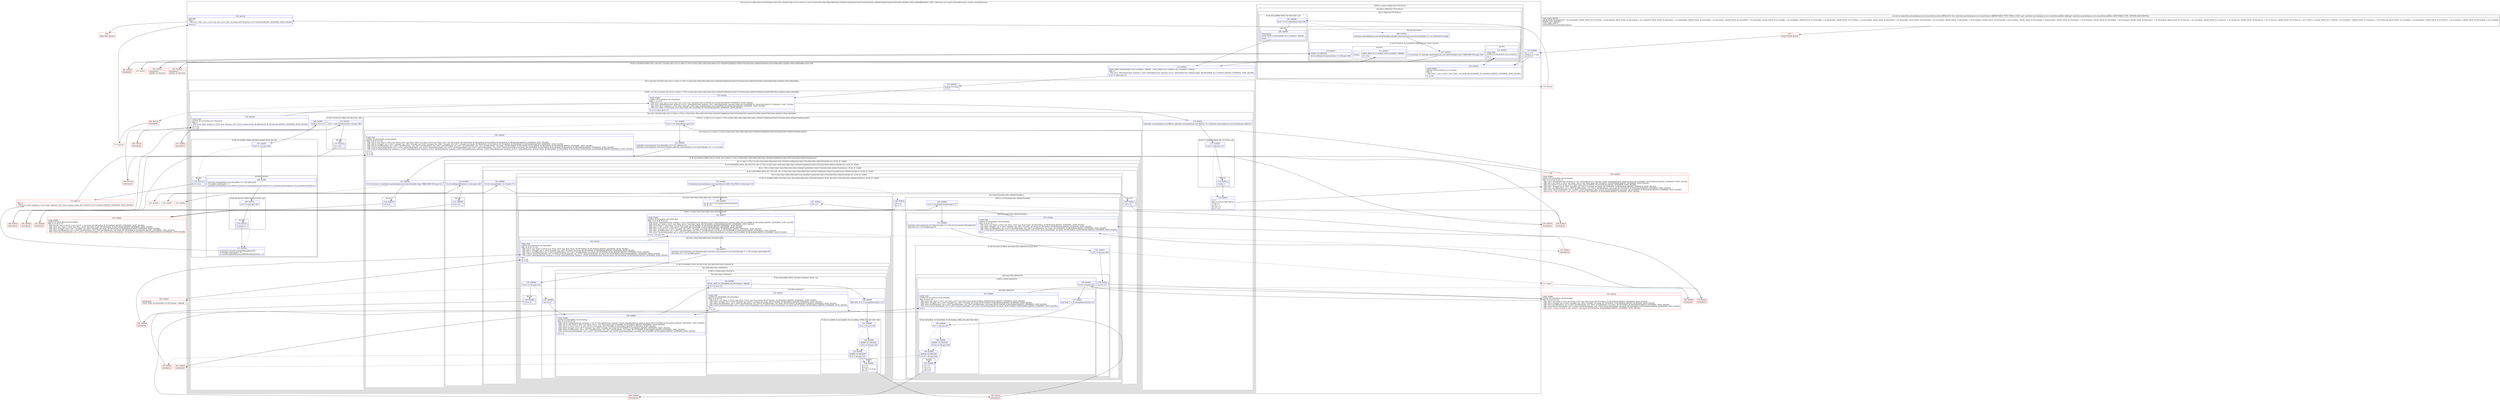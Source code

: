 digraph "CFG forandroidx.constraintlayout.core.LinearSystem.enforceBFS(Landroidx\/constraintlayout\/core\/LinearSystem$Row;)I" {
subgraph cluster_Region_155734779 {
label = "R(4:1|(2:2|(2:(1:99)|(2:4|(1:97)(2:9|1))))|(2:11|(8:13|(1:15)|16|(3:19|(1:21)(1:(1:26)(1:(1:75)(1:(3:32|(3:34|(1:36)(2:39|(2:40|(3:42|(1:45)(0)|47)))|38)|52)(2:54|(3:57|(2:62|(3:65|(1:68)(0)|70))(0)|61)))))|23)|78|(3:80|(1:82)|83)(1:90)|(1:86)(0)|88))(0)|93) | DECL_VAR: float null, boolean infeasibleSystem, boolean infeasibleSystem\l";
node [shape=record,color=blue];
Node_103 [shape=record,label="{103\:\ 0x0000|int r1 = 0\lboolean r2 = false\lint r3 = 0\l}"];
subgraph cluster_LoopRegion_412602919 {
label = "LOOP:0: (2:2|(2:(1:99)|(2:4|(1:97)(2:9|1))))";
node [shape=record,color=blue];
subgraph cluster_Region_1349190343 {
label = "R(2:2|(2:(1:99)|(2:4|(1:97)(2:9|1))))";
node [shape=record,color=blue];
Node_104 [shape=record,label="{104\:\ 0x0005|LOOP_START\lLOOP:0: B:104:0x0005\-\>B:112:0x0023\lPHI: r3 \l  PHI: (r3v1 'i' int) = (r3v0 'i' int), (r3v8 'i' int) binds: [B:103:0x0000, B:112:0x0023] A[DONT_GENERATE, DONT_INLINE]\l|r5 = 0.0f\l}"];
subgraph cluster_Region_1611676957 {
label = "R(2:(1:99)|(2:4|(1:97)(2:9|1)))";
node [shape=record,color=blue];
subgraph cluster_IfRegion_726090620 {
label = "IF [B:105:0x0008] THEN: R(1:99) ELSE: null";
node [shape=record,color=blue];
Node_105 [shape=record,label="{105\:\ 0x0008|if (r3 \>= r21.mNumRows) goto L99\l}"];
subgraph cluster_Region_844380791 {
label = "R(1:99)";
node [shape=record,color=blue];
Node_180 [shape=record,label="{180\:\ 0x0026|SYNTHETIC\lEDGE_INSN: B:180:0x0026\-\>B:113:0x0026 ?: BREAK  \l|break\l}"];
}
}
subgraph cluster_Region_1142281941 {
label = "R(2:4|(1:97)(2:9|1))";
node [shape=record,color=blue];
Node_106 [shape=record,label="{106\:\ 0x000a|androidx.constraintlayout.core.SolverVariable androidx.constraintlayout.core.SolverVariable r4 = r21.mRows[r3].variable\l}"];
subgraph cluster_IfRegion_882319640 {
label = "IF [B:107:0x0014, B:110:0x001f] THEN: R(1:97) ELSE: R(2:9|1)";
node [shape=record,color=blue];
Node_107 [shape=record,label="{107\:\ 0x0014|if (r4.mType == androidx.constraintlayout.core.SolverVariable.Type.UNRESTRICTED) goto L98\l}"];
Node_110 [shape=record,label="{110\:\ 0x001f|ADDED_TO_REGION\l|if (r21.mRows[r3].constantValue \>= 0.0f) goto L96\l}"];
subgraph cluster_Region_1568095728 {
label = "R(1:97)";
node [shape=record,color=blue];
Node_112 [shape=record,label="{112\:\ 0x0023|LOOP_END\lLOOP:0: B:104:0x0005\-\>B:112:0x0023\l|r3++\l}"];
}
subgraph cluster_Region_585572649 {
label = "R(2:9|1)";
node [shape=record,color=blue];
Node_111 [shape=record,label="{111\:\ 0x0021|EDGE_INSN: B:111:0x0021\-\>B:113:0x0026 ?: BREAK  \l|r2 = true\l}"];
Node_InsnContainer_1272098972 [shape=record,label="{|break\l}"];
}
}
}
}
}
}
subgraph cluster_IfRegion_344295382 {
label = "IF [B:113:0x0026] THEN: R(2:11|(8:13|(1:15)|16|(3:19|(1:21)(1:(1:26)(1:(1:75)(1:(3:32|(3:34|(1:36)(2:39|(2:40|(3:42|(1:45)(0)|47)))|38)|52)(2:54|(3:57|(2:62|(3:65|(1:68)(0)|70))(0)|61)))))|23)|78|(3:80|(1:82)|83)(1:90)|(1:86)(0)|88)) ELSE: R(0)";
node [shape=record,color=blue];
Node_113 [shape=record,label="{113\:\ 0x0026|EDGE_INSN: B:180:0x0026\-\>B:113:0x0026 ?: BREAK  , EDGE_INSN: B:111:0x0021\-\>B:113:0x0026 ?: BREAK  \lPHI: r2 \l  PHI: (r2v1 'infeasibleSystem' boolean) = (r2v0 'infeasibleSystem' boolean), (r2v27 'infeasibleSystem' boolean) binds: [B:180:0x0026, B:111:0x0021] A[DONT_GENERATE, DONT_INLINE]\l|if (r2 != false) goto L11\l}"];
subgraph cluster_Region_1230285090 {
label = "R(2:11|(8:13|(1:15)|16|(3:19|(1:21)(1:(1:26)(1:(1:75)(1:(3:32|(3:34|(1:36)(2:39|(2:40|(3:42|(1:45)(0)|47)))|38)|52)(2:54|(3:57|(2:62|(3:65|(1:68)(0)|70))(0)|61)))))|23)|78|(3:80|(1:82)|83)(1:90)|(1:86)(0)|88))";
node [shape=record,color=blue];
Node_114 [shape=record,label="{114\:\ 0x0028|boolean r3 = false\lr1 = 0\l}"];
subgraph cluster_LoopRegion_654133518 {
label = "LOOP:1: (8:13|(1:15)|16|(3:19|(1:21)(1:(1:26)(1:(1:75)(1:(3:32|(3:34|(1:36)(2:39|(2:40|(3:42|(1:45)(0)|47)))|38)|52)(2:54|(3:57|(2:62|(3:65|(1:68)(0)|70))(0)|61)))))|23)|78|(3:80|(1:82)|83)(1:90)|(1:86)(0)|88)";
node [shape=record,color=blue];
Node_115 [shape=record,label="{115\:\ 0x002a|LOOP_START\lLOOP:1: B:115:0x002a\-\>B:176:0x0126\lPHI: r1 r2 r3 r5 \l  PHI: (r1v3 'tries' int) = (r1v2 'tries' int), (r1v4 'tries' int) binds: [B:114:0x0028, B:176:0x0126] A[DONT_GENERATE, DONT_INLINE]\l  PHI: (r2v2 'infeasibleSystem' boolean) = (r2v1 'infeasibleSystem' boolean), (r2v7 'infeasibleSystem' boolean) binds: [B:114:0x0028, B:176:0x0126] A[DONT_GENERATE, DONT_INLINE]\l  PHI: (r3v3 'done' boolean) = (r3v2 'done' boolean), (r3v6 'done' boolean) binds: [B:114:0x0028, B:176:0x0126] A[DONT_GENERATE, DONT_INLINE]\l  PHI: (r5v1 float) = (r5v0 float), (r5v3 float) binds: [B:114:0x0028, B:176:0x0126] A[DONT_GENERATE, DONT_INLINE]\l|if (r3 == false) goto L13\l}"];
subgraph cluster_Region_255053247 {
label = "R(8:13|(1:15)|16|(3:19|(1:21)(1:(1:26)(1:(1:75)(1:(3:32|(3:34|(1:36)(2:39|(2:40|(3:42|(1:45)(0)|47)))|38)|52)(2:54|(3:57|(2:62|(3:65|(1:68)(0)|70))(0)|61)))))|23)|78|(3:80|(1:82)|83)(1:90)|(1:86)(0)|88)";
node [shape=record,color=blue];
Node_116 [shape=record,label="{116\:\ 0x002c|androidx.constraintlayout.core.Metrics androidx.constraintlayout.core.Metrics r4 = androidx.constraintlayout.core.LinearSystem.sMetrics\l}"];
subgraph cluster_IfRegion_780671532 {
label = "IF [B:117:0x0030] THEN: R(1:15) ELSE: null";
node [shape=record,color=blue];
Node_117 [shape=record,label="{117\:\ 0x0030|if (r4 != null) goto L15\l}"];
subgraph cluster_Region_1482706615 {
label = "R(1:15)";
node [shape=record,color=blue];
Node_118 [shape=record,label="{118\:\ 0x0032|r4.bfs++\l}"];
}
}
Node_119 [shape=record,label="{119\:\ 0x0037|r1++\lfloat r4 = Float.MAX_VALUE\lint r8 = 0\lint r9 = \-1\lint r10 = \-1\lint r11 = 0\l}"];
subgraph cluster_LoopRegion_1696572806 {
label = "LOOP:2: (3:19|(1:21)(1:(1:26)(1:(1:75)(1:(3:32|(3:34|(1:36)(2:39|(2:40|(3:42|(1:45)(0)|47)))|38)|52)(2:54|(3:57|(2:62|(3:65|(1:68)(0)|70))(0)|61)))))|23)";
node [shape=record,color=blue];
Node_121 [shape=record,label="{121\:\ 0x0042|if (r11 \< r21.mNumRows) goto L19\l}"];
subgraph cluster_Region_2107116762 {
label = "R(3:19|(1:21)(1:(1:26)(1:(1:75)(1:(3:32|(3:34|(1:36)(2:39|(2:40|(3:42|(1:45)(0)|47)))|38)|52)(2:54|(3:57|(2:62|(3:65|(1:68)(0)|70))(0)|61)))))|23)";
node [shape=record,color=blue];
Node_122 [shape=record,label="{122\:\ 0x0044|androidx.constraintlayout.core.ArrayRow r12 = r21.mRows[r11]\landroidx.constraintlayout.core.SolverVariable androidx.constraintlayout.core.SolverVariable r13 = r12.variable\l}"];
subgraph cluster_IfRegion_2010434652 {
label = "IF [B:123:0x004e] THEN: R(1:21) ELSE: R(1:(1:26)(1:(1:75)(1:(3:32|(3:34|(1:36)(2:39|(2:40|(3:42|(1:45)(0)|47)))|38)|52)(2:54|(3:57|(2:62|(3:65|(1:68)(0)|70))(0)|61)))))";
node [shape=record,color=blue];
Node_123 [shape=record,label="{123\:\ 0x004e|if (r13.mType == androidx.constraintlayout.core.SolverVariable.Type.UNRESTRICTED) goto L21\l}"];
subgraph cluster_Region_1129524774 {
label = "R(1:21)";
node [shape=record,color=blue];
Node_124 [shape=record,label="{124\:\ 0x0050|r19 = r2\l}"];
}
subgraph cluster_Region_1844598059 {
label = "R(1:(1:26)(1:(1:75)(1:(3:32|(3:34|(1:36)(2:39|(2:40|(3:42|(1:45)(0)|47)))|38)|52)(2:54|(3:57|(2:62|(3:65|(1:68)(0)|70))(0)|61))))) | ELSE_IF_CHAIN\l";
node [shape=record,color=blue];
subgraph cluster_IfRegion_1539389135 {
label = "IF [B:126:0x0056] THEN: R(1:26) ELSE: R(1:(1:75)(1:(3:32|(3:34|(1:36)(2:39|(2:40|(3:42|(1:45)(0)|47)))|38)|52)(2:54|(3:57|(2:62|(3:65|(1:68)(0)|70))(0)|61)))) | ELSE_IF_CHAIN\l";
node [shape=record,color=blue];
Node_126 [shape=record,label="{126\:\ 0x0056|if (r12.isSimpleDefinition != false) goto L26\l}"];
subgraph cluster_Region_2123367498 {
label = "R(1:26)";
node [shape=record,color=blue];
Node_127 [shape=record,label="{127\:\ 0x0058|r19 = r2\l}"];
}
subgraph cluster_Region_216757597 {
label = "R(1:(1:75)(1:(3:32|(3:34|(1:36)(2:39|(2:40|(3:42|(1:45)(0)|47)))|38)|52)(2:54|(3:57|(2:62|(3:65|(1:68)(0)|70))(0)|61)))) | ELSE_IF_CHAIN\l";
node [shape=record,color=blue];
subgraph cluster_IfRegion_1139448740 {
label = "IF [B:129:0x0060] THEN: R(1:75) ELSE: R(1:(3:32|(3:34|(1:36)(2:39|(2:40|(3:42|(1:45)(0)|47)))|38)|52)(2:54|(3:57|(2:62|(3:65|(1:68)(0)|70))(0)|61))) | ELSE_IF_CHAIN\l";
node [shape=record,color=blue];
Node_129 [shape=record,label="{129\:\ 0x0060|if (r12.constantValue \>= r5) goto L75\l}"];
subgraph cluster_Region_1709542616 {
label = "R(1:75)";
node [shape=record,color=blue];
Node_164 [shape=record,label="{164\:\ 0x00e7|r19 = r2\l}"];
}
subgraph cluster_Region_528441653 {
label = "R(1:(3:32|(3:34|(1:36)(2:39|(2:40|(3:42|(1:45)(0)|47)))|38)|52)(2:54|(3:57|(2:62|(3:65|(1:68)(0)|70))(0)|61))) | ELSE_IF_CHAIN\l";
node [shape=record,color=blue];
subgraph cluster_IfRegion_1106736150 {
label = "IF [B:131:0x0064] THEN: R(3:32|(3:34|(1:36)(2:39|(2:40|(3:42|(1:45)(0)|47)))|38)|52) ELSE: R(2:54|(3:57|(2:62|(3:65|(1:68)(0)|70))(0)|61)) | ELSE_IF_CHAIN\l";
node [shape=record,color=blue];
Node_131 [shape=record,label="{131\:\ 0x0064|if (androidx.constraintlayout.core.LinearSystem.SKIP_COLUMNS != false) goto L32\l}"];
subgraph cluster_Region_2035473916 {
label = "R(3:32|(3:34|(1:36)(2:39|(2:40|(3:42|(1:45)(0)|47)))|38)|52)";
node [shape=record,color=blue];
Node_132 [shape=record,label="{132\:\ 0x0066|int int r14 = r12.variables.getCurrentSize()\lint r6 = 0\l}"];
subgraph cluster_LoopRegion_459516459 {
label = "LOOP:3: (3:34|(1:36)(2:39|(2:40|(3:42|(1:45)(0)|47)))|38)";
node [shape=record,color=blue];
Node_133 [shape=record,label="{133\:\ 0x0070|LOOP_START\lLOOP:3: B:133:0x0070\-\>B:146:0x00a6\lPHI: r2 r4 r5 r6 r8 r9 r10 \l  PHI: (r2v18 'infeasibleSystem' boolean) = (r2v3 'infeasibleSystem' boolean), (r2v25 'infeasibleSystem' boolean) binds: [B:132:0x0066, B:146:0x00a6] A[DONT_GENERATE, DONT_INLINE]\l  PHI: (r4v9 'min' float) = (r4v3 'min' float), (r4v13 'min' float) binds: [B:132:0x0066, B:146:0x00a6] A[DONT_GENERATE, DONT_INLINE]\l  PHI: (r5v10 float) = (r5v2 float), (r5v14 float) binds: [B:132:0x0066, B:146:0x00a6] A[DONT_GENERATE, DONT_INLINE]\l  PHI: (r6v7 'j' int) = (r6v6 'j' int), (r6v8 'j' int) binds: [B:132:0x0066, B:146:0x00a6] A[DONT_GENERATE, DONT_INLINE]\l  PHI: (r8v7 'strength' int) = (r8v1 'strength' int), (r8v11 'strength' int) binds: [B:132:0x0066, B:146:0x00a6] A[DONT_GENERATE, DONT_INLINE]\l  PHI: (r9v7 'pivotRowIndex' int) = (r9v1 'pivotRowIndex' int), (r9v11 'pivotRowIndex' int) binds: [B:132:0x0066, B:146:0x00a6] A[DONT_GENERATE, DONT_INLINE]\l  PHI: (r10v7 'pivotColumnIndex' int) = (r10v1 'pivotColumnIndex' int), (r10v11 'pivotColumnIndex' int) binds: [B:132:0x0066, B:146:0x00a6] A[DONT_GENERATE, DONT_INLINE]\l|if (r6 \< r14) goto L34\l}"];
subgraph cluster_Region_1817668314 {
label = "R(3:34|(1:36)(2:39|(2:40|(3:42|(1:45)(0)|47)))|38)";
node [shape=record,color=blue];
Node_134 [shape=record,label="{134\:\ 0x0072|androidx.constraintlayout.core.SolverVariable androidx.constraintlayout.core.SolverVariable r7 = r12.variables.getVariable(r6)\lfloat float r15 = r12.variables.get(r7)\l}"];
subgraph cluster_IfRegion_1350723768 {
label = "IF [B:135:0x0080] THEN: R(1:36) ELSE: R(2:39|(2:40|(3:42|(1:45)(0)|47)))";
node [shape=record,color=blue];
Node_135 [shape=record,label="{135\:\ 0x0080|if (r15 \<= r5) goto L36\l}"];
subgraph cluster_Region_119417601 {
label = "R(1:36)";
node [shape=record,color=blue];
Node_136 [shape=record,label="{136\:\ 0x0082|r19 = r2\l}"];
}
subgraph cluster_Region_1986248552 {
label = "R(2:39|(2:40|(3:42|(1:45)(0)|47)))";
node [shape=record,color=blue];
Node_137 [shape=record,label="{137\:\ 0x0085|int r5 = 0\l}"];
subgraph cluster_LoopRegion_1045637646 {
label = "LOOP:4: (2:40|(3:42|(1:45)(0)|47))";
node [shape=record,color=blue];
subgraph cluster_Region_806886722 {
label = "R(2:40|(3:42|(1:45)(0)|47))";
node [shape=record,color=blue];
Node_138 [shape=record,label="{138\:\ 0x0089|LOOP_START\lLOOP:4: B:138:0x0089\-\>B:145:0x00a1\lPHI: r2 r4 r5 r8 r9 r10 \l  PHI: (r2v19 'infeasibleSystem' boolean) = (r2v18 'infeasibleSystem' boolean), (r2v24 'infeasibleSystem' boolean) binds: [B:137:0x0085, B:145:0x00a1] A[DONT_GENERATE, DONT_INLINE]\l  PHI: (r4v10 'min' float) = (r4v9 'min' float), (r4v11 'min' float) binds: [B:137:0x0085, B:145:0x00a1] A[DONT_GENERATE, DONT_INLINE]\l  PHI: (r5v12 'k' int) = (r5v11 'k' int), (r5v13 'k' int) binds: [B:137:0x0085, B:145:0x00a1] A[DONT_GENERATE, DONT_INLINE]\l  PHI: (r8v8 'strength' int) = (r8v7 'strength' int), (r8v9 'strength' int) binds: [B:137:0x0085, B:145:0x00a1] A[DONT_GENERATE, DONT_INLINE]\l  PHI: (r9v8 'pivotRowIndex' int) = (r9v7 'pivotRowIndex' int), (r9v9 'pivotRowIndex' int) binds: [B:137:0x0085, B:145:0x00a1] A[DONT_GENERATE, DONT_INLINE]\l  PHI: (r10v8 'pivotColumnIndex' int) = (r10v7 'pivotColumnIndex' int), (r10v9 'pivotColumnIndex' int) binds: [B:137:0x0085, B:145:0x00a1] A[DONT_GENERATE, DONT_INLINE]\l|r19 = r2\l}"];
subgraph cluster_IfRegion_1777230792 {
label = "IF [B:139:0x008d] THEN: R(3:42|(1:45)(0)|47) ELSE: null";
node [shape=record,color=blue];
Node_139 [shape=record,label="{139\:\ 0x008d|EDGE_INSN: B:139:0x008d\-\>B:195:0x00a6 ?: BREAK  \l|if (r5 \< 9) goto L42\l}"];
subgraph cluster_Region_2543173 {
label = "R(3:42|(1:45)(0)|47)";
node [shape=record,color=blue];
Node_140 [shape=record,label="{140\:\ 0x008f|float float r2 = r7.strengthVector[r5] \/ r15\l}"];
subgraph cluster_IfRegion_1917324524 {
label = "IF [B:141:0x0096, B:142:0x0098, B:143:0x009a] THEN: R(1:45) ELSE: R(0)";
node [shape=record,color=blue];
Node_141 [shape=record,label="{141\:\ 0x0096|if (r2 \< r4) goto L44\l}"];
Node_142 [shape=record,label="{142\:\ 0x0098|ADDED_TO_REGION\l|if (r5 == r8) goto L45\l}"];
Node_143 [shape=record,label="{143\:\ 0x009a|ADDED_TO_REGION\l|if (r5 \> r8) goto L45\l}"];
subgraph cluster_Region_1185993005 {
label = "R(1:45)";
node [shape=record,color=blue];
Node_144 [shape=record,label="{144\:\ 0x009c|r4 = r2\lr9 = r11\lint r10 = r7.f13id\lr8 = r5\l}"];
}
subgraph cluster_Region_1774575876 {
label = "R(0)";
node [shape=record,color=blue];
}
}
Node_145 [shape=record,label="{145\:\ 0x00a1|LOOP_END\lLOOP:4: B:138:0x0089\-\>B:145:0x00a1\lPHI: r4 r8 r9 r10 \l  PHI: (r4v11 'min' float) = (r4v10 'min' float), (r4v12 'min' float) binds: [B:197:0x00a1, B:196:0x00a1] A[DONT_GENERATE, DONT_INLINE]\l  PHI: (r8v9 'strength' int) = (r8v8 'strength' int), (r8v10 'strength' int) binds: [B:197:0x00a1, B:196:0x00a1] A[DONT_GENERATE, DONT_INLINE]\l  PHI: (r9v9 'pivotRowIndex' int) = (r9v8 'pivotRowIndex' int), (r9v10 'pivotRowIndex' int) binds: [B:197:0x00a1, B:196:0x00a1] A[DONT_GENERATE, DONT_INLINE]\l  PHI: (r10v9 'pivotColumnIndex' int) = (r10v8 'pivotColumnIndex' int), (r10v10 'pivotColumnIndex' int) binds: [B:197:0x00a1, B:196:0x00a1] A[DONT_GENERATE, DONT_INLINE]\l|r5++\lr2 = r19\l}"];
}
}
}
}
}
}
Node_146 [shape=record,label="{146\:\ 0x00a6|LOOP_END\lLOOP:3: B:133:0x0070\-\>B:146:0x00a6\lPHI: r4 r8 r9 r10 r19 \l  PHI: (r4v13 'min' float) = (r4v10 'min' float), (r4v9 'min' float) binds: [B:195:0x00a6, B:194:0x00a6] A[DONT_GENERATE, DONT_INLINE]\l  PHI: (r8v11 'strength' int) = (r8v8 'strength' int), (r8v7 'strength' int) binds: [B:195:0x00a6, B:194:0x00a6] A[DONT_GENERATE, DONT_INLINE]\l  PHI: (r9v11 'pivotRowIndex' int) = (r9v8 'pivotRowIndex' int), (r9v7 'pivotRowIndex' int) binds: [B:195:0x00a6, B:194:0x00a6] A[DONT_GENERATE, DONT_INLINE]\l  PHI: (r10v11 'pivotColumnIndex' int) = (r10v8 'pivotColumnIndex' int), (r10v7 'pivotColumnIndex' int) binds: [B:195:0x00a6, B:194:0x00a6] A[DONT_GENERATE, DONT_INLINE]\l  PHI: (r19v7 'infeasibleSystem' boolean) = (r19v6 'infeasibleSystem' boolean), (r19v8 'infeasibleSystem' boolean) binds: [B:195:0x00a6, B:194:0x00a6] A[DONT_GENERATE, DONT_INLINE]\l|r6++\lr2 = r19\lr5 = 0.0f\l}"];
}
}
Node_147 [shape=record,label="{147\:\ 0x00ac|r19 = r2\l}"];
}
subgraph cluster_Region_1575361669 {
label = "R(2:54|(3:57|(2:62|(3:65|(1:68)(0)|70))(0)|61))";
node [shape=record,color=blue];
Node_148 [shape=record,label="{148\:\ 0x00af|r19 = r2\lint r2 = 1\l}"];
subgraph cluster_LoopRegion_636611367 {
label = "LOOP:5: (3:57|(2:62|(3:65|(1:68)(0)|70))(0)|61)";
node [shape=record,color=blue];
Node_150 [shape=record,label="{150\:\ 0x00b4|if (r2 \< r21.mNumColumns) goto L57\l}"];
subgraph cluster_Region_66918062 {
label = "R(3:57|(2:62|(3:65|(1:68)(0)|70))(0)|61)";
node [shape=record,color=blue];
Node_151 [shape=record,label="{151\:\ 0x00b6|androidx.constraintlayout.core.SolverVariable r5 = r21.mCache.mIndexedVariables[r2]\lfloat float r6 = r12.variables.get(r5)\l}"];
subgraph cluster_IfRegion_1500662548 {
label = "IF [B:152:0x00c5] THEN: R(2:62|(3:65|(1:68)(0)|70)) ELSE: R(0)";
node [shape=record,color=blue];
Node_152 [shape=record,label="{152\:\ 0x00c5|if (r6 \> 0.0f) goto L62\l}"];
subgraph cluster_Region_144038474 {
label = "R(2:62|(3:65|(1:68)(0)|70))";
node [shape=record,color=blue];
Node_154 [shape=record,label="{154\:\ 0x00ca|int r14 = 0\l}"];
subgraph cluster_LoopRegion_571973804 {
label = "LOOP:6: (3:65|(1:68)(0)|70)";
node [shape=record,color=blue];
Node_156 [shape=record,label="{156\:\ 0x00cd|if (r14 \< 9) goto L65\l}"];
subgraph cluster_Region_852587398 {
label = "R(3:65|(1:68)(0)|70)";
node [shape=record,color=blue];
Node_157 [shape=record,label="{157\:\ 0x00cf|float float r7 = r5.strengthVector[r14] \/ r6\l}"];
subgraph cluster_IfRegion_671611565 {
label = "IF [B:158:0x00d6, B:159:0x00d8, B:160:0x00da] THEN: R(1:68) ELSE: R(0)";
node [shape=record,color=blue];
Node_158 [shape=record,label="{158\:\ 0x00d6|if (r7 \< r4) goto L67\l}"];
Node_159 [shape=record,label="{159\:\ 0x00d8|ADDED_TO_REGION\l|if (r14 == r8) goto L68\l}"];
Node_160 [shape=record,label="{160\:\ 0x00da|ADDED_TO_REGION\l|if (r14 \> r8) goto L68\l}"];
subgraph cluster_Region_172579923 {
label = "R(1:68)";
node [shape=record,color=blue];
Node_161 [shape=record,label="{161\:\ 0x00dc|r4 = r7\lr9 = r11\lr10 = r2\lr8 = r14\l}"];
}
subgraph cluster_Region_232215488 {
label = "R(0)";
node [shape=record,color=blue];
}
}
Node_162 [shape=record,label="{162\:\ 0x00e0|LOOP_END\lLOOP:6: B:155:0x00cb\-\>B:162:0x00e0\lPHI: r4 r8 r9 r10 \l  PHI: (r4v6 'min' float) = (r4v5 'min' float), (r4v7 'min' float) binds: [B:201:0x00e0, B:200:0x00e0] A[DONT_GENERATE, DONT_INLINE]\l  PHI: (r8v4 'strength' int) = (r8v3 'strength' int), (r8v5 'strength' int) binds: [B:201:0x00e0, B:200:0x00e0] A[DONT_GENERATE, DONT_INLINE]\l  PHI: (r9v4 'pivotRowIndex' int) = (r9v3 'pivotRowIndex' int), (r9v5 'pivotRowIndex' int) binds: [B:201:0x00e0, B:200:0x00e0] A[DONT_GENERATE, DONT_INLINE]\l  PHI: (r10v4 'pivotColumnIndex' int) = (r10v3 'pivotColumnIndex' int), (r10v5 'pivotColumnIndex' int) binds: [B:201:0x00e0, B:200:0x00e0] A[DONT_GENERATE, DONT_INLINE]\l|r14++\l}"];
}
}
}
subgraph cluster_Region_2004533672 {
label = "R(0)";
node [shape=record,color=blue];
}
}
Node_163 [shape=record,label="{163\:\ 0x00e4|LOOP_END\lLOOP:5: B:149:0x00b2\-\>B:163:0x00e4\lPHI: r4 r8 r9 r10 \l  PHI: (r4v8 'min' float) = (r4v5 'min' float), (r4v4 'min' float) binds: [B:199:0x00e4, B:198:0x00e4] A[DONT_GENERATE, DONT_INLINE]\l  PHI: (r8v6 'strength' int) = (r8v3 'strength' int), (r8v2 'strength' int) binds: [B:199:0x00e4, B:198:0x00e4] A[DONT_GENERATE, DONT_INLINE]\l  PHI: (r9v6 'pivotRowIndex' int) = (r9v3 'pivotRowIndex' int), (r9v2 'pivotRowIndex' int) binds: [B:199:0x00e4, B:198:0x00e4] A[DONT_GENERATE, DONT_INLINE]\l  PHI: (r10v6 'pivotColumnIndex' int) = (r10v3 'pivotColumnIndex' int), (r10v2 'pivotColumnIndex' int) binds: [B:199:0x00e4, B:198:0x00e4] A[DONT_GENERATE, DONT_INLINE]\l|r2++\l}"];
}
}
}
}
}
}
}
}
}
}
Node_165 [shape=record,label="{165\:\ 0x00e9|LOOP_END\lLOOP:2: B:120:0x0040\-\>B:165:0x00e9\lPHI: r4 r8 r9 r10 r19 \l  PHI: (r4v14 'min' float) = (r4v3 'min' float), (r4v4 'min' float), (r4v9 'min' float), (r4v3 'min' float), (r4v3 'min' float) binds: [B:188:0x00e9, B:192:0x00e9, B:191:0x00e9, B:190:0x00e9, B:189:0x00e9] A[DONT_GENERATE, DONT_INLINE]\l  PHI: (r8v12 'strength' int) = (r8v1 'strength' int), (r8v2 'strength' int), (r8v7 'strength' int), (r8v1 'strength' int), (r8v1 'strength' int) binds: [B:188:0x00e9, B:192:0x00e9, B:191:0x00e9, B:190:0x00e9, B:189:0x00e9] A[DONT_GENERATE, DONT_INLINE]\l  PHI: (r9v12 'pivotRowIndex' int) = (r9v1 'pivotRowIndex' int), (r9v2 'pivotRowIndex' int), (r9v7 'pivotRowIndex' int), (r9v1 'pivotRowIndex' int), (r9v1 'pivotRowIndex' int) binds: [B:188:0x00e9, B:192:0x00e9, B:191:0x00e9, B:190:0x00e9, B:189:0x00e9] A[DONT_GENERATE, DONT_INLINE]\l  PHI: (r10v12 'pivotColumnIndex' int) = (r10v1 'pivotColumnIndex' int), (r10v2 'pivotColumnIndex' int), (r10v7 'pivotColumnIndex' int), (r10v1 'pivotColumnIndex' int), (r10v1 'pivotColumnIndex' int) binds: [B:188:0x00e9, B:192:0x00e9, B:191:0x00e9, B:190:0x00e9, B:189:0x00e9] A[DONT_GENERATE, DONT_INLINE]\l  PHI: (r19v10 'infeasibleSystem' boolean) = (r19v3 'infeasibleSystem' boolean), (r19v4 'infeasibleSystem' boolean), (r19v5 'infeasibleSystem' boolean), (r19v9 'infeasibleSystem' boolean), (r19v11 'infeasibleSystem' boolean) binds: [B:188:0x00e9, B:192:0x00e9, B:191:0x00e9, B:190:0x00e9, B:189:0x00e9] A[DONT_GENERATE, DONT_INLINE]\l|r11++\lr2 = r19\lr5 = 0.0f\l}"];
}
}
Node_166 [shape=record,label="{166\:\ 0x00f2|boolean r19 = r2\l}"];
subgraph cluster_IfRegion_849575218 {
label = "IF [B:167:0x00f5] THEN: R(3:80|(1:82)|83) ELSE: R(1:90)";
node [shape=record,color=blue];
Node_167 [shape=record,label="{167\:\ 0x00f5|if (r9 != (\-1)) goto L80\l}"];
subgraph cluster_Region_1918561266 {
label = "R(3:80|(1:82)|83)";
node [shape=record,color=blue];
Node_168 [shape=record,label="{168\:\ 0x00f7|androidx.constraintlayout.core.ArrayRow r5 = r21.mRows[r9]\lr5.variable.definitionId = \-1\landroidx.constraintlayout.core.Metrics androidx.constraintlayout.core.Metrics r2 = androidx.constraintlayout.core.LinearSystem.sMetrics\l}"];
subgraph cluster_IfRegion_1468201637 {
label = "IF [B:169:0x0101] THEN: R(1:82) ELSE: null";
node [shape=record,color=blue];
Node_169 [shape=record,label="{169\:\ 0x0101|if (r2 != null) goto L82\l}"];
subgraph cluster_Region_2120308618 {
label = "R(1:82)";
node [shape=record,color=blue];
Node_170 [shape=record,label="{170\:\ 0x0103|r2.pivots++\l}"];
}
}
Node_171 [shape=record,label="{171\:\ 0x010a|r5.pivot(r21.mCache.mIndexedVariables[r10])\lr5.variable.definitionId = r9\lr5.variable.updateReferencesWithNewDefinition(r21, r5)\l}"];
}
subgraph cluster_Region_1101461269 {
label = "R(1:90)";
node [shape=record,color=blue];
Node_172 [shape=record,label="{172\:\ 0x011d|r3 = true\l}"];
}
}
subgraph cluster_IfRegion_1261601362 {
label = "IF [B:174:0x0122] THEN: R(1:86) ELSE: R(0)";
node [shape=record,color=blue];
Node_174 [shape=record,label="{174\:\ 0x0122|if (r1 \> (r21.mNumColumns \/ 2)) goto L86\l}"];
subgraph cluster_Region_737096330 {
label = "R(1:86)";
node [shape=record,color=blue];
Node_175 [shape=record,label="{175\:\ 0x0124|r3 = true\l}"];
}
subgraph cluster_Region_1348371987 {
label = "R(0)";
node [shape=record,color=blue];
}
}
Node_176 [shape=record,label="{176\:\ 0x0126|LOOP_END\lLOOP:1: B:115:0x002a\-\>B:176:0x0126\lPHI: r3 \l  PHI: (r3v6 'done' boolean) = (r3v5 'done' boolean), (r3v7 'done' boolean) binds: [B:186:0x0126, B:185:0x0126] A[DONT_GENERATE, DONT_INLINE]\l|r2 = r19\lr5 = 0.0f\l}"];
}
}
}
subgraph cluster_Region_383095005 {
label = "R(0)";
node [shape=record,color=blue];
}
}
Node_179 [shape=record,label="{179\:\ 0x0130|RETURN\lPHI: r1 \l  PHI: (r1v1 'tries' int) = (r1v0 'tries' int), (r1v3 'tries' int) binds: [B:178:0x012e, B:177:0x012b] A[DONT_GENERATE, DONT_INLINE]\l|return r1\l}"];
}
Node_101 [shape=record,color=red,label="{101\:\ ?|MTH_ENTER_BLOCK\l}"];
Node_109 [shape=record,color=red,label="{109\:\ 0x0017}"];
Node_181 [shape=record,color=red,label="{181\:\ 0x0021|SYNTHETIC\l}"];
Node_120 [shape=record,color=red,label="{120\:\ 0x0040|LOOP_START\lLOOP:2: B:120:0x0040\-\>B:165:0x00e9\lPHI: r2 r4 r5 r8 r9 r10 r11 \l  PHI: (r2v3 'infeasibleSystem' boolean) = (r2v2 'infeasibleSystem' boolean), (r2v26 'infeasibleSystem' boolean) binds: [B:119:0x0037, B:165:0x00e9] A[DONT_GENERATE, DONT_INLINE]\l  PHI: (r4v3 'min' float) = (r4v2 'min' float), (r4v14 'min' float) binds: [B:119:0x0037, B:165:0x00e9] A[DONT_GENERATE, DONT_INLINE]\l  PHI: (r5v2 float) = (r5v1 float), (r5v15 float) binds: [B:119:0x0037, B:165:0x00e9] A[DONT_GENERATE, DONT_INLINE]\l  PHI: (r8v1 'strength' int) = (r8v0 'strength' int), (r8v12 'strength' int) binds: [B:119:0x0037, B:165:0x00e9] A[DONT_GENERATE, DONT_INLINE]\l  PHI: (r9v1 'pivotRowIndex' int) = (r9v0 'pivotRowIndex' int), (r9v12 'pivotRowIndex' int) binds: [B:119:0x0037, B:165:0x00e9] A[DONT_GENERATE, DONT_INLINE]\l  PHI: (r10v1 'pivotColumnIndex' int) = (r10v0 'pivotColumnIndex' int), (r10v12 'pivotColumnIndex' int) binds: [B:119:0x0037, B:165:0x00e9] A[DONT_GENERATE, DONT_INLINE]\l  PHI: (r11v1 'i' int) = (r11v0 'i' int), (r11v3 'i' int) binds: [B:119:0x0037, B:165:0x00e9] A[DONT_GENERATE, DONT_INLINE]\l}"];
Node_189 [shape=record,color=red,label="{189\:\ 0x00e9|SYNTHETIC\l}"];
Node_125 [shape=record,color=red,label="{125\:\ 0x0054}"];
Node_190 [shape=record,color=red,label="{190\:\ 0x00e9|SYNTHETIC\l}"];
Node_128 [shape=record,color=red,label="{128\:\ 0x005c}"];
Node_130 [shape=record,color=red,label="{130\:\ 0x0062}"];
Node_194 [shape=record,color=red,label="{194\:\ 0x00a6|SYNTHETIC\l}"];
Node_196 [shape=record,color=red,label="{196\:\ 0x00a1|SYNTHETIC\l}"];
Node_197 [shape=record,color=red,label="{197\:\ 0x00a1|SYNTHETIC\l}"];
Node_195 [shape=record,color=red,label="{195\:\ 0x00a6|SYNTHETIC\lEDGE_INSN: B:139:0x008d\-\>B:195:0x00a6 ?: BREAK  \l}"];
Node_193 [shape=record,color=red,label="{193\:\ 0x00ac|SYNTHETIC\l}"];
Node_191 [shape=record,color=red,label="{191\:\ 0x00e9|SYNTHETIC\l}"];
Node_149 [shape=record,color=red,label="{149\:\ 0x00b2|LOOP_START\lLOOP:5: B:149:0x00b2\-\>B:163:0x00e4\lPHI: r2 r4 r8 r9 r10 \l  PHI: (r2v16 'j' int) = (r2v15 'j' int), (r2v17 'j' int) binds: [B:148:0x00af, B:163:0x00e4] A[DONT_GENERATE, DONT_INLINE]\l  PHI: (r4v4 'min' float) = (r4v3 'min' float), (r4v8 'min' float) binds: [B:148:0x00af, B:163:0x00e4] A[DONT_GENERATE, DONT_INLINE]\l  PHI: (r8v2 'strength' int) = (r8v1 'strength' int), (r8v6 'strength' int) binds: [B:148:0x00af, B:163:0x00e4] A[DONT_GENERATE, DONT_INLINE]\l  PHI: (r9v2 'pivotRowIndex' int) = (r9v1 'pivotRowIndex' int), (r9v6 'pivotRowIndex' int) binds: [B:148:0x00af, B:163:0x00e4] A[DONT_GENERATE, DONT_INLINE]\l  PHI: (r10v2 'pivotColumnIndex' int) = (r10v1 'pivotColumnIndex' int), (r10v6 'pivotColumnIndex' int) binds: [B:148:0x00af, B:163:0x00e4] A[DONT_GENERATE, DONT_INLINE]\l}"];
Node_153 [shape=record,color=red,label="{153\:\ 0x00c7}"];
Node_198 [shape=record,color=red,label="{198\:\ 0x00e4|SYNTHETIC\l}"];
Node_155 [shape=record,color=red,label="{155\:\ 0x00cb|LOOP_START\lLOOP:6: B:155:0x00cb\-\>B:162:0x00e0\lPHI: r4 r8 r9 r10 r14 \l  PHI: (r4v5 'min' float) = (r4v4 'min' float), (r4v6 'min' float) binds: [B:154:0x00ca, B:162:0x00e0] A[DONT_GENERATE, DONT_INLINE]\l  PHI: (r8v3 'strength' int) = (r8v2 'strength' int), (r8v4 'strength' int) binds: [B:154:0x00ca, B:162:0x00e0] A[DONT_GENERATE, DONT_INLINE]\l  PHI: (r9v3 'pivotRowIndex' int) = (r9v2 'pivotRowIndex' int), (r9v4 'pivotRowIndex' int) binds: [B:154:0x00ca, B:162:0x00e0] A[DONT_GENERATE, DONT_INLINE]\l  PHI: (r10v3 'pivotColumnIndex' int) = (r10v2 'pivotColumnIndex' int), (r10v4 'pivotColumnIndex' int) binds: [B:154:0x00ca, B:162:0x00e0] A[DONT_GENERATE, DONT_INLINE]\l  PHI: (r14v7 'k' int) = (r14v6 'k' int), (r14v8 'k' int) binds: [B:154:0x00ca, B:162:0x00e0] A[DONT_GENERATE, DONT_INLINE]\l}"];
Node_200 [shape=record,color=red,label="{200\:\ 0x00e0|SYNTHETIC\l}"];
Node_201 [shape=record,color=red,label="{201\:\ 0x00e0|SYNTHETIC\l}"];
Node_199 [shape=record,color=red,label="{199\:\ 0x00e4|SYNTHETIC\l}"];
Node_192 [shape=record,color=red,label="{192\:\ 0x00e9|SYNTHETIC\l}"];
Node_188 [shape=record,color=red,label="{188\:\ 0x00e9|SYNTHETIC\l}"];
Node_187 [shape=record,color=red,label="{187\:\ 0x00f2|SYNTHETIC\l}"];
Node_173 [shape=record,color=red,label="{173\:\ 0x011e|PHI: r3 \l  PHI: (r3v5 'done' boolean) = (r3v4 'done' boolean), (r3v3 'done' boolean) binds: [B:172:0x011d, B:171:0x010a] A[DONT_GENERATE, DONT_INLINE]\l}"];
Node_185 [shape=record,color=red,label="{185\:\ 0x0126|SYNTHETIC\l}"];
Node_186 [shape=record,color=red,label="{186\:\ 0x0126|SYNTHETIC\l}"];
Node_184 [shape=record,color=red,label="{184\:\ 0x012b|SYNTHETIC\l}"];
Node_177 [shape=record,color=red,label="{177\:\ 0x012b}"];
Node_102 [shape=record,color=red,label="{102\:\ ?|MTH_EXIT_BLOCK\l}"];
Node_178 [shape=record,color=red,label="{178\:\ 0x012e}"];
Node_182 [shape=record,color=red,label="{182\:\ 0x0023|SYNTHETIC\lADDED_TO_REGION\l}"];
Node_183 [shape=record,color=red,label="{183\:\ 0x0023|SYNTHETIC\lADDED_TO_REGION\l}"];
MethodNode[shape=record,label="{private int androidx.constraintlayout.core.LinearSystem.enforceBFS((r21v0 'this' androidx.constraintlayout.core.LinearSystem A[IMMUTABLE_TYPE, THIS]), (r22v0 'goal' androidx.constraintlayout.core.LinearSystem$Row A[D('goal' androidx.constraintlayout.core.LinearSystem$Row), IMMUTABLE_TYPE, METHOD_ARGUMENT]))  | USE_LINES_HINTS\lBACK_EDGE: B:165:0x00e9 \-\> B:120:0x0040, CROSS_EDGE: B:127:0x0058 \-\> B:165:0x00e9, BACK_EDGE: B:146:0x00a6 \-\> B:133:0x0070, BACK_EDGE: B:145:0x00a1 \-\> B:138:0x0089, CROSS_EDGE: B:143:0x009a \-\> B:145:0x00a1, CROSS_EDGE: B:142:0x0098 \-\> B:144:0x009c, CROSS_EDGE: B:141:0x0096 \-\> B:143:0x009a, CROSS_EDGE: B:139:0x008d \-\> B:146:0x00a6, CROSS_EDGE: B:147:0x00ac \-\> B:165:0x00e9, BACK_EDGE: B:163:0x00e4 \-\> B:149:0x00b2, BACK_EDGE: B:162:0x00e0 \-\> B:155:0x00cb, CROSS_EDGE: B:160:0x00da \-\> B:162:0x00e0, CROSS_EDGE: B:159:0x00d8 \-\> B:161:0x00dc, CROSS_EDGE: B:158:0x00d6 \-\> B:160:0x00da, CROSS_EDGE: B:156:0x00cd \-\> B:163:0x00e4, CROSS_EDGE: B:150:0x00b4 \-\> B:165:0x00e9, CROSS_EDGE: B:164:0x00e7 \-\> B:165:0x00e9, BACK_EDGE: B:176:0x0126 \-\> B:115:0x002a, CROSS_EDGE: B:174:0x0122 \-\> B:176:0x0126, CROSS_EDGE: B:169:0x0101 \-\> B:171:0x010a, CROSS_EDGE: B:172:0x011d \-\> B:173:0x011e, CROSS_EDGE: B:117:0x0030 \-\> B:119:0x0037, CROSS_EDGE: B:178:0x012e \-\> B:179:0x0130, BACK_EDGE: B:112:0x0023 \-\> B:104:0x0005, CROSS_EDGE: B:107:0x0014 \-\> B:112:0x0023, CROSS_EDGE: B:105:0x0008 \-\> B:113:0x0026\lINLINE_NOT_NEEDED\lTYPE_VARS: EMPTY\lEXCEPTIONS:[Ljava\/lang\/Exception;]\l}"];
MethodNode -> Node_101;Node_103 -> Node_104;
Node_104 -> Node_105;
Node_105 -> Node_106[style=dashed];
Node_105 -> Node_180;
Node_180 -> Node_113;
Node_106 -> Node_107;
Node_107 -> Node_109[style=dashed];
Node_107 -> Node_183;
Node_110 -> Node_181[style=dashed];
Node_110 -> Node_182;
Node_112 -> Node_104;
Node_111 -> Node_113;
Node_113 -> Node_114;
Node_113 -> Node_178[style=dashed];
Node_114 -> Node_115;
Node_115 -> Node_116;
Node_115 -> Node_184[style=dashed];
Node_116 -> Node_117;
Node_117 -> Node_118;
Node_117 -> Node_119[style=dashed];
Node_118 -> Node_119;
Node_119 -> Node_120;
Node_121 -> Node_122;
Node_121 -> Node_187[style=dashed];
Node_122 -> Node_123;
Node_123 -> Node_124;
Node_123 -> Node_125[style=dashed];
Node_124 -> Node_189;
Node_126 -> Node_127;
Node_126 -> Node_128[style=dashed];
Node_127 -> Node_190;
Node_129 -> Node_130[style=dashed];
Node_129 -> Node_164;
Node_164 -> Node_188;
Node_131 -> Node_132;
Node_131 -> Node_148[style=dashed];
Node_132 -> Node_133;
Node_133 -> Node_134;
Node_133 -> Node_193[style=dashed];
Node_134 -> Node_135;
Node_135 -> Node_136;
Node_135 -> Node_137[style=dashed];
Node_136 -> Node_194;
Node_137 -> Node_138;
Node_138 -> Node_139;
Node_139 -> Node_140;
Node_139 -> Node_195[style=dashed];
Node_140 -> Node_141;
Node_141 -> Node_142;
Node_141 -> Node_143[style=dashed];
Node_142 -> Node_143[style=dashed];
Node_142 -> Node_144;
Node_143 -> Node_144;
Node_143 -> Node_197[style=dashed];
Node_144 -> Node_196;
Node_145 -> Node_138;
Node_146 -> Node_133;
Node_147 -> Node_191;
Node_148 -> Node_149;
Node_150 -> Node_151;
Node_150 -> Node_192[style=dashed];
Node_151 -> Node_152;
Node_152 -> Node_153[style=dashed];
Node_152 -> Node_154;
Node_154 -> Node_155;
Node_156 -> Node_157;
Node_156 -> Node_199[style=dashed];
Node_157 -> Node_158;
Node_158 -> Node_159;
Node_158 -> Node_160[style=dashed];
Node_159 -> Node_160[style=dashed];
Node_159 -> Node_161;
Node_160 -> Node_161;
Node_160 -> Node_201[style=dashed];
Node_161 -> Node_200;
Node_162 -> Node_155;
Node_163 -> Node_149;
Node_165 -> Node_120;
Node_166 -> Node_167;
Node_167 -> Node_168;
Node_167 -> Node_172[style=dashed];
Node_168 -> Node_169;
Node_169 -> Node_170;
Node_169 -> Node_171[style=dashed];
Node_170 -> Node_171;
Node_171 -> Node_173;
Node_172 -> Node_173;
Node_174 -> Node_175;
Node_174 -> Node_186[style=dashed];
Node_175 -> Node_185;
Node_176 -> Node_115;
Node_179 -> Node_102;
Node_101 -> Node_103;
Node_109 -> Node_110;
Node_181 -> Node_111;
Node_120 -> Node_121;
Node_189 -> Node_165;
Node_125 -> Node_126;
Node_190 -> Node_165;
Node_128 -> Node_129;
Node_130 -> Node_131;
Node_194 -> Node_146;
Node_196 -> Node_145;
Node_197 -> Node_145;
Node_195 -> Node_146;
Node_193 -> Node_147;
Node_191 -> Node_165;
Node_149 -> Node_150;
Node_153 -> Node_198;
Node_198 -> Node_163;
Node_155 -> Node_156;
Node_200 -> Node_162;
Node_201 -> Node_162;
Node_199 -> Node_163;
Node_192 -> Node_165;
Node_188 -> Node_165;
Node_187 -> Node_166;
Node_173 -> Node_174;
Node_185 -> Node_176;
Node_186 -> Node_176;
Node_184 -> Node_177;
Node_177 -> Node_179;
Node_178 -> Node_179;
Node_182 -> Node_112;
Node_183 -> Node_112;
}

